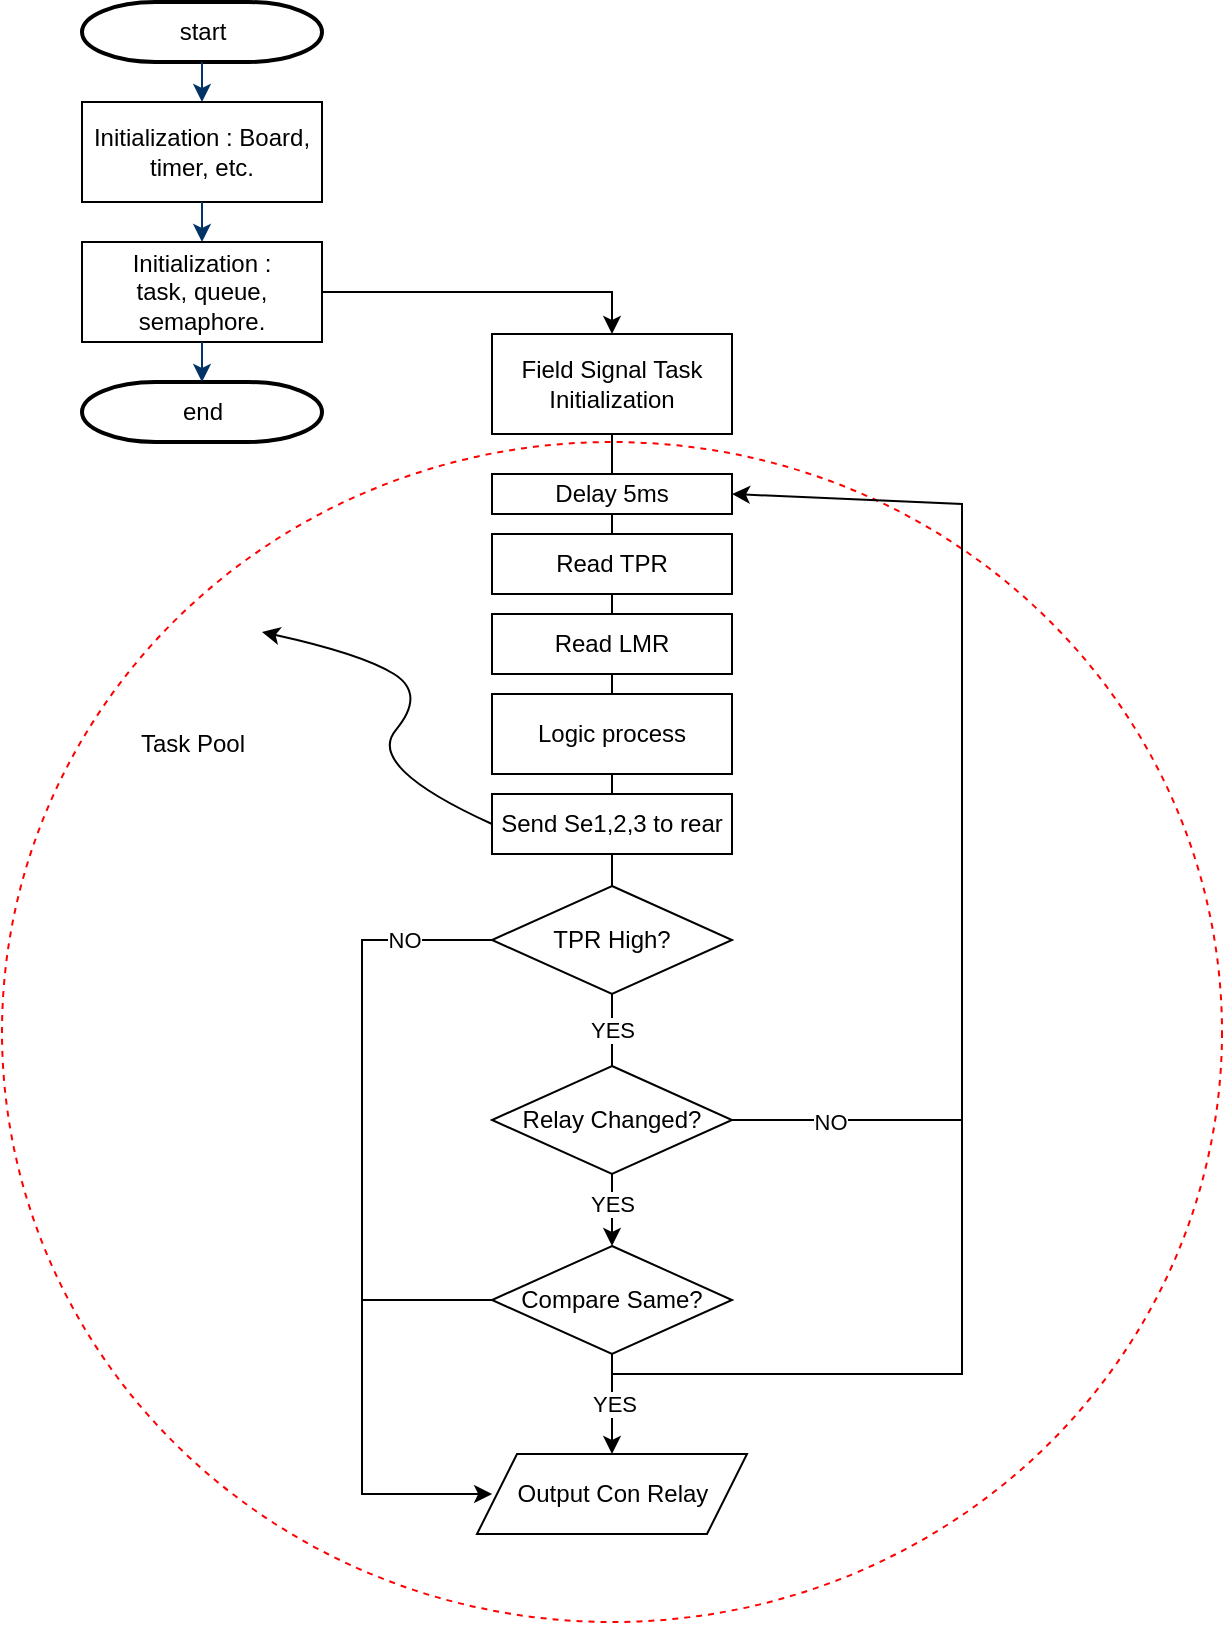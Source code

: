 <mxfile version="22.1.16" type="github">
  <diagram id="6a731a19-8d31-9384-78a2-239565b7b9f0" name="SignalTask FlowChart">
    <mxGraphModel dx="1126" dy="610" grid="1" gridSize="10" guides="1" tooltips="1" connect="1" arrows="1" fold="1" page="1" pageScale="1" pageWidth="1169" pageHeight="827" background="none" math="0" shadow="0">
      <root>
        <mxCell id="0" />
        <mxCell id="1" parent="0" />
        <mxCell id="6--Qka571kMgXiSnn68B-82" value="" style="ellipse;whiteSpace=wrap;html=1;dashed=1;strokeColor=#ff0000;" parent="1" vertex="1">
          <mxGeometry x="220" y="280" width="610" height="590" as="geometry" />
        </mxCell>
        <mxCell id="2" value="start" style="shape=mxgraph.flowchart.terminator;strokeWidth=2;gradientColor=none;gradientDirection=north;fontStyle=0;html=1;" parent="1" vertex="1">
          <mxGeometry x="260" y="60" width="120" height="30" as="geometry" />
        </mxCell>
        <mxCell id="7" style="fontStyle=1;strokeColor=#003366;strokeWidth=1;html=1;entryX=0.5;entryY=0;entryDx=0;entryDy=0;exitX=0.5;exitY=1;exitDx=0;exitDy=0;exitPerimeter=0;" parent="1" source="2" target="6--Qka571kMgXiSnn68B-55" edge="1">
          <mxGeometry relative="1" as="geometry">
            <mxPoint x="320" y="130" as="targetPoint" />
          </mxGeometry>
        </mxCell>
        <mxCell id="40" value="end" style="shape=mxgraph.flowchart.terminator;strokeWidth=2;gradientColor=none;gradientDirection=north;fontStyle=0;html=1;" parent="1" vertex="1">
          <mxGeometry x="260" y="250" width="120" height="30" as="geometry" />
        </mxCell>
        <mxCell id="6--Qka571kMgXiSnn68B-55" value="Initialization : Board, timer, etc." style="rounded=0;whiteSpace=wrap;html=1;" parent="1" vertex="1">
          <mxGeometry x="260" y="110" width="120" height="50" as="geometry" />
        </mxCell>
        <mxCell id="6--Qka571kMgXiSnn68B-56" value="Initialization : &lt;br&gt;task, queue, semaphore." style="rounded=0;whiteSpace=wrap;html=1;" parent="1" vertex="1">
          <mxGeometry x="260" y="180" width="120" height="50" as="geometry" />
        </mxCell>
        <mxCell id="6--Qka571kMgXiSnn68B-57" style="fontStyle=1;strokeColor=#003366;strokeWidth=1;html=1;entryX=0.5;entryY=0;entryDx=0;entryDy=0;" parent="1" source="6--Qka571kMgXiSnn68B-55" target="6--Qka571kMgXiSnn68B-56" edge="1">
          <mxGeometry relative="1" as="geometry">
            <mxPoint x="319.5" y="180" as="sourcePoint" />
            <mxPoint x="319.5" y="220" as="targetPoint" />
          </mxGeometry>
        </mxCell>
        <mxCell id="6--Qka571kMgXiSnn68B-58" style="fontStyle=1;strokeColor=#003366;strokeWidth=1;html=1;exitX=0.5;exitY=1;exitDx=0;exitDy=0;entryX=0.5;entryY=0;entryDx=0;entryDy=0;entryPerimeter=0;" parent="1" source="6--Qka571kMgXiSnn68B-56" target="40" edge="1">
          <mxGeometry relative="1" as="geometry">
            <mxPoint x="319.5" y="300" as="sourcePoint" />
            <mxPoint x="320" y="300" as="targetPoint" />
          </mxGeometry>
        </mxCell>
        <mxCell id="6--Qka571kMgXiSnn68B-59" value="" style="endArrow=classic;html=1;rounded=0;exitX=1;exitY=0.5;exitDx=0;exitDy=0;entryX=0.5;entryY=0;entryDx=0;entryDy=0;" parent="1" source="6--Qka571kMgXiSnn68B-56" target="6--Qka571kMgXiSnn68B-60" edge="1">
          <mxGeometry width="50" height="50" relative="1" as="geometry">
            <mxPoint x="380" y="181" as="sourcePoint" />
            <mxPoint x="520" y="266" as="targetPoint" />
            <Array as="points">
              <mxPoint x="525" y="205" />
            </Array>
          </mxGeometry>
        </mxCell>
        <mxCell id="6--Qka571kMgXiSnn68B-60" value="Field Signal Task&lt;br&gt;Initialization" style="rounded=0;whiteSpace=wrap;html=1;" parent="1" vertex="1">
          <mxGeometry x="465" y="226" width="120" height="50" as="geometry" />
        </mxCell>
        <mxCell id="6--Qka571kMgXiSnn68B-61" value="Delay 5ms" style="rounded=0;whiteSpace=wrap;html=1;" parent="1" vertex="1">
          <mxGeometry x="465" y="296" width="120" height="20" as="geometry" />
        </mxCell>
        <mxCell id="6--Qka571kMgXiSnn68B-62" value="TPR High?" style="rhombus;whiteSpace=wrap;html=1;" parent="1" vertex="1">
          <mxGeometry x="465" y="502" width="120" height="54" as="geometry" />
        </mxCell>
        <mxCell id="6--Qka571kMgXiSnn68B-64" value="Read TPR" style="rounded=0;whiteSpace=wrap;html=1;" parent="1" vertex="1">
          <mxGeometry x="465" y="326" width="120" height="30" as="geometry" />
        </mxCell>
        <mxCell id="6--Qka571kMgXiSnn68B-66" value="Read LMR" style="rounded=0;whiteSpace=wrap;html=1;" parent="1" vertex="1">
          <mxGeometry x="465" y="366" width="120" height="30" as="geometry" />
        </mxCell>
        <mxCell id="6--Qka571kMgXiSnn68B-67" value="Relay Changed?" style="rhombus;whiteSpace=wrap;html=1;" parent="1" vertex="1">
          <mxGeometry x="465" y="592" width="120" height="54" as="geometry" />
        </mxCell>
        <mxCell id="6--Qka571kMgXiSnn68B-69" value="" style="endArrow=classic;html=1;rounded=0;exitX=0;exitY=0.5;exitDx=0;exitDy=0;entryX=0.056;entryY=0.5;entryDx=0;entryDy=0;entryPerimeter=0;" parent="1" source="6--Qka571kMgXiSnn68B-62" target="6--Qka571kMgXiSnn68B-91" edge="1">
          <mxGeometry width="50" height="50" relative="1" as="geometry">
            <mxPoint x="540" y="456" as="sourcePoint" />
            <mxPoint x="465" y="801" as="targetPoint" />
            <Array as="points">
              <mxPoint x="400" y="529" />
              <mxPoint x="400" y="566" />
              <mxPoint x="400" y="806" />
            </Array>
          </mxGeometry>
        </mxCell>
        <mxCell id="6--Qka571kMgXiSnn68B-72" value="NO" style="edgeLabel;html=1;align=center;verticalAlign=middle;resizable=0;points=[];" parent="6--Qka571kMgXiSnn68B-69" vertex="1" connectable="0">
          <mxGeometry x="-0.782" relative="1" as="geometry">
            <mxPoint as="offset" />
          </mxGeometry>
        </mxCell>
        <mxCell id="6--Qka571kMgXiSnn68B-70" value="" style="endArrow=classic;html=1;rounded=0;exitX=0.5;exitY=1;exitDx=0;exitDy=0;entryX=0.5;entryY=0;entryDx=0;entryDy=0;" parent="1" source="6--Qka571kMgXiSnn68B-67" target="6--Qka571kMgXiSnn68B-84" edge="1">
          <mxGeometry width="50" height="50" relative="1" as="geometry">
            <mxPoint x="540" y="456" as="sourcePoint" />
            <mxPoint x="525" y="656" as="targetPoint" />
          </mxGeometry>
        </mxCell>
        <mxCell id="6--Qka571kMgXiSnn68B-75" value="YES" style="edgeLabel;html=1;align=center;verticalAlign=middle;resizable=0;points=[];" parent="6--Qka571kMgXiSnn68B-70" vertex="1" connectable="0">
          <mxGeometry y="1" relative="1" as="geometry">
            <mxPoint x="-1" y="-3" as="offset" />
          </mxGeometry>
        </mxCell>
        <mxCell id="6--Qka571kMgXiSnn68B-71" value="" style="endArrow=none;html=1;rounded=0;exitX=0.5;exitY=1;exitDx=0;exitDy=0;" parent="1" source="6--Qka571kMgXiSnn68B-62" target="6--Qka571kMgXiSnn68B-67" edge="1">
          <mxGeometry width="50" height="50" relative="1" as="geometry">
            <mxPoint x="540" y="456" as="sourcePoint" />
            <mxPoint x="590" y="406" as="targetPoint" />
          </mxGeometry>
        </mxCell>
        <mxCell id="6--Qka571kMgXiSnn68B-73" value="YES" style="edgeLabel;html=1;align=center;verticalAlign=middle;resizable=0;points=[];" parent="6--Qka571kMgXiSnn68B-71" vertex="1" connectable="0">
          <mxGeometry x="0.1" relative="1" as="geometry">
            <mxPoint y="-2" as="offset" />
          </mxGeometry>
        </mxCell>
        <mxCell id="6--Qka571kMgXiSnn68B-74" value="" style="endArrow=classic;html=1;rounded=0;entryX=1;entryY=0.5;entryDx=0;entryDy=0;" parent="1" target="6--Qka571kMgXiSnn68B-61" edge="1">
          <mxGeometry width="50" height="50" relative="1" as="geometry">
            <mxPoint x="525" y="746" as="sourcePoint" />
            <mxPoint x="590" y="406" as="targetPoint" />
            <Array as="points">
              <mxPoint x="700" y="746" />
              <mxPoint x="700" y="706" />
              <mxPoint x="700" y="311" />
            </Array>
          </mxGeometry>
        </mxCell>
        <mxCell id="6--Qka571kMgXiSnn68B-76" value="" style="endArrow=none;html=1;rounded=0;exitX=1;exitY=0.5;exitDx=0;exitDy=0;" parent="1" source="6--Qka571kMgXiSnn68B-67" edge="1">
          <mxGeometry width="50" height="50" relative="1" as="geometry">
            <mxPoint x="540" y="456" as="sourcePoint" />
            <mxPoint x="700" y="619" as="targetPoint" />
          </mxGeometry>
        </mxCell>
        <mxCell id="6--Qka571kMgXiSnn68B-77" value="NO" style="edgeLabel;html=1;align=center;verticalAlign=middle;resizable=0;points=[];" parent="6--Qka571kMgXiSnn68B-76" vertex="1" connectable="0">
          <mxGeometry x="-0.159" y="-1" relative="1" as="geometry">
            <mxPoint as="offset" />
          </mxGeometry>
        </mxCell>
        <mxCell id="6--Qka571kMgXiSnn68B-78" value="" style="endArrow=none;html=1;rounded=0;exitX=0.5;exitY=0;exitDx=0;exitDy=0;entryX=0.5;entryY=1;entryDx=0;entryDy=0;" parent="1" source="6--Qka571kMgXiSnn68B-62" target="6--Qka571kMgXiSnn68B-66" edge="1">
          <mxGeometry width="50" height="50" relative="1" as="geometry">
            <mxPoint x="540" y="456" as="sourcePoint" />
            <mxPoint x="590" y="406" as="targetPoint" />
          </mxGeometry>
        </mxCell>
        <mxCell id="6--Qka571kMgXiSnn68B-79" value="" style="endArrow=none;html=1;rounded=0;exitX=0.5;exitY=0;exitDx=0;exitDy=0;entryX=0.5;entryY=1;entryDx=0;entryDy=0;" parent="1" source="6--Qka571kMgXiSnn68B-66" target="6--Qka571kMgXiSnn68B-64" edge="1">
          <mxGeometry width="50" height="50" relative="1" as="geometry">
            <mxPoint x="540" y="456" as="sourcePoint" />
            <mxPoint x="590" y="406" as="targetPoint" />
          </mxGeometry>
        </mxCell>
        <mxCell id="6--Qka571kMgXiSnn68B-80" value="" style="endArrow=none;html=1;rounded=0;exitX=0.5;exitY=0;exitDx=0;exitDy=0;entryX=0.5;entryY=1;entryDx=0;entryDy=0;" parent="1" source="6--Qka571kMgXiSnn68B-64" target="6--Qka571kMgXiSnn68B-61" edge="1">
          <mxGeometry width="50" height="50" relative="1" as="geometry">
            <mxPoint x="540" y="456" as="sourcePoint" />
            <mxPoint x="590" y="406" as="targetPoint" />
          </mxGeometry>
        </mxCell>
        <mxCell id="6--Qka571kMgXiSnn68B-81" value="" style="endArrow=none;html=1;rounded=0;exitX=0.5;exitY=0;exitDx=0;exitDy=0;entryX=0.5;entryY=1;entryDx=0;entryDy=0;" parent="1" source="6--Qka571kMgXiSnn68B-61" target="6--Qka571kMgXiSnn68B-60" edge="1">
          <mxGeometry width="50" height="50" relative="1" as="geometry">
            <mxPoint x="540" y="480" as="sourcePoint" />
            <mxPoint x="590" y="430" as="targetPoint" />
          </mxGeometry>
        </mxCell>
        <mxCell id="6--Qka571kMgXiSnn68B-83" value="Task Pool" style="text;html=1;align=center;verticalAlign=middle;resizable=0;points=[];autosize=1;strokeColor=none;fillColor=none;" parent="1" vertex="1">
          <mxGeometry x="275" y="416" width="80" height="30" as="geometry" />
        </mxCell>
        <mxCell id="6--Qka571kMgXiSnn68B-84" value="Compare Same?" style="rhombus;whiteSpace=wrap;html=1;" parent="1" vertex="1">
          <mxGeometry x="465" y="682" width="120" height="54" as="geometry" />
        </mxCell>
        <mxCell id="6--Qka571kMgXiSnn68B-85" value="" style="endArrow=classic;html=1;rounded=0;exitX=0.5;exitY=1;exitDx=0;exitDy=0;entryX=0.5;entryY=0;entryDx=0;entryDy=0;" parent="1" source="6--Qka571kMgXiSnn68B-84" edge="1">
          <mxGeometry width="50" height="50" relative="1" as="geometry">
            <mxPoint x="534" y="726" as="sourcePoint" />
            <mxPoint x="525" y="786" as="targetPoint" />
          </mxGeometry>
        </mxCell>
        <mxCell id="6--Qka571kMgXiSnn68B-86" value="YES" style="edgeLabel;html=1;align=center;verticalAlign=middle;resizable=0;points=[];" parent="6--Qka571kMgXiSnn68B-85" vertex="1" connectable="0">
          <mxGeometry y="1" relative="1" as="geometry">
            <mxPoint as="offset" />
          </mxGeometry>
        </mxCell>
        <mxCell id="6--Qka571kMgXiSnn68B-87" value="" style="endArrow=none;html=1;rounded=0;entryX=0;entryY=0.5;entryDx=0;entryDy=0;" parent="1" target="6--Qka571kMgXiSnn68B-84" edge="1">
          <mxGeometry width="50" height="50" relative="1" as="geometry">
            <mxPoint x="400" y="709" as="sourcePoint" />
            <mxPoint x="590" y="506" as="targetPoint" />
          </mxGeometry>
        </mxCell>
        <mxCell id="6--Qka571kMgXiSnn68B-88" value="Send Se1,2,3 to rear" style="rounded=0;whiteSpace=wrap;html=1;" parent="1" vertex="1">
          <mxGeometry x="465" y="456" width="120" height="30" as="geometry" />
        </mxCell>
        <mxCell id="6--Qka571kMgXiSnn68B-90" value="" style="curved=1;endArrow=classic;html=1;rounded=0;exitX=0;exitY=0.5;exitDx=0;exitDy=0;" parent="1" source="6--Qka571kMgXiSnn68B-88" edge="1">
          <mxGeometry width="50" height="50" relative="1" as="geometry">
            <mxPoint x="476.62" y="452.28" as="sourcePoint" />
            <mxPoint x="349.997" y="374.999" as="targetPoint" />
            <Array as="points">
              <mxPoint x="401.62" y="442.28" />
              <mxPoint x="432" y="406" />
              <mxPoint x="400" y="386" />
            </Array>
          </mxGeometry>
        </mxCell>
        <mxCell id="6--Qka571kMgXiSnn68B-91" value="Output Con Relay" style="shape=parallelogram;perimeter=parallelogramPerimeter;whiteSpace=wrap;html=1;fixedSize=1;" parent="1" vertex="1">
          <mxGeometry x="457.5" y="786" width="135" height="40" as="geometry" />
        </mxCell>
        <mxCell id="6--Qka571kMgXiSnn68B-92" value="Logic process" style="rounded=0;whiteSpace=wrap;html=1;" parent="1" vertex="1">
          <mxGeometry x="465" y="406" width="120" height="40" as="geometry" />
        </mxCell>
      </root>
    </mxGraphModel>
  </diagram>
</mxfile>
